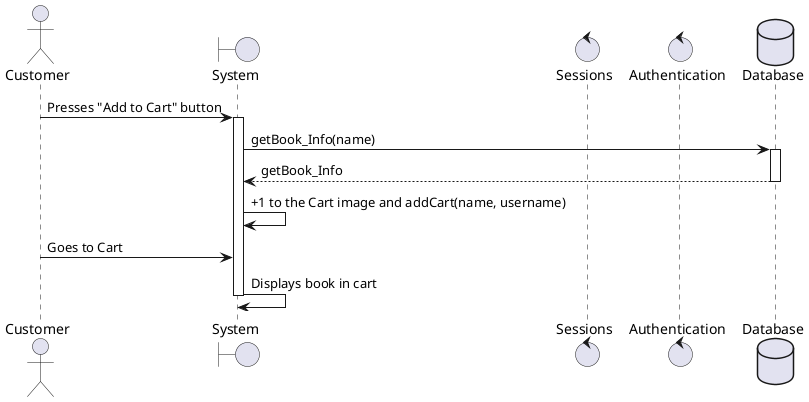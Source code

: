 @startuml add-to-cart
actor Customer
boundary "System" as system
control "Sessions" as sessions
control "Authentication" as auth
database "Database" as db
Customer -> system: Presses "Add to Cart" button
activate system
system -> db: getBook_Info(name)
activate db
db --> system: getBook_Info
deactivate db
system -> system: +1 to the Cart image and addCart(name, username)
Customer -> system: Goes to Cart
system -> system: Displays book in cart
deactivate system
@enduml